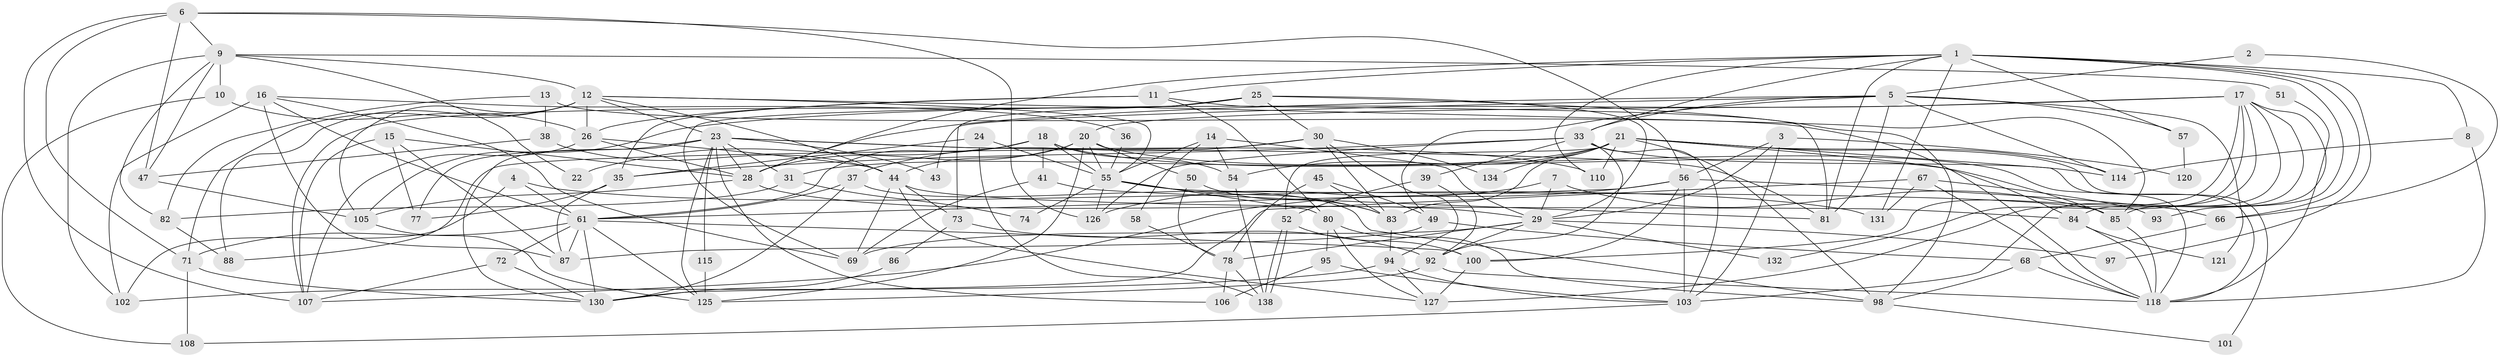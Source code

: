 // original degree distribution, {5: 0.16083916083916083, 2: 0.16783216783216784, 3: 0.3146853146853147, 4: 0.16783216783216784, 7: 0.055944055944055944, 8: 0.027972027972027972, 6: 0.1048951048951049}
// Generated by graph-tools (version 1.1) at 2025/11/02/27/25 16:11:19]
// undirected, 97 vertices, 232 edges
graph export_dot {
graph [start="1"]
  node [color=gray90,style=filled];
  1 [super="+76"];
  2;
  3 [super="+89"];
  4;
  5 [super="+40"];
  6 [super="+34"];
  7;
  8;
  9 [super="+65"];
  10;
  11 [super="+42"];
  12 [super="+113"];
  13;
  14;
  15 [super="+63"];
  16 [super="+124"];
  17 [super="+119"];
  18 [super="+19"];
  20 [super="+64"];
  21 [super="+27"];
  22;
  23 [super="+46"];
  24;
  25 [super="+135"];
  26 [super="+79"];
  28 [super="+90"];
  29 [super="+32"];
  30 [super="+99"];
  31 [super="+70"];
  33;
  35 [super="+60"];
  36;
  37 [super="+109"];
  38;
  39;
  41;
  43;
  44 [super="+53"];
  45;
  47 [super="+48"];
  49;
  50;
  51;
  52 [super="+59"];
  54;
  55 [super="+141"];
  56 [super="+62"];
  57;
  58;
  61 [super="+75"];
  66;
  67;
  68 [super="+123"];
  69;
  71 [super="+91"];
  72 [super="+96"];
  73 [super="+137"];
  74;
  77;
  78 [super="+128"];
  80;
  81;
  82;
  83 [super="+139"];
  84 [super="+104"];
  85 [super="+112"];
  86;
  87;
  88;
  92 [super="+143"];
  93;
  94;
  95;
  97;
  98 [super="+136"];
  100 [super="+140"];
  101;
  102 [super="+122"];
  103 [super="+111"];
  105;
  106 [super="+117"];
  107 [super="+116"];
  108;
  110;
  114;
  115;
  118 [super="+133"];
  120;
  121;
  125 [super="+129"];
  126;
  127;
  130 [super="+142"];
  131;
  132;
  134;
  138;
  1 -- 57;
  1 -- 97;
  1 -- 131;
  1 -- 66;
  1 -- 33;
  1 -- 81;
  1 -- 8;
  1 -- 28;
  1 -- 93;
  1 -- 110;
  1 -- 11;
  2 -- 66;
  2 -- 5;
  3 -- 120 [weight=2];
  3 -- 29;
  3 -- 56;
  3 -- 103;
  4 -- 131;
  4 -- 102;
  4 -- 61;
  5 -- 81;
  5 -- 43;
  5 -- 114;
  5 -- 121;
  5 -- 33;
  5 -- 49;
  5 -- 57;
  5 -- 28;
  6 -- 107;
  6 -- 47;
  6 -- 9;
  6 -- 56;
  6 -- 126;
  6 -- 71;
  7 -- 126;
  7 -- 85;
  7 -- 29;
  8 -- 114;
  8 -- 118;
  9 -- 51 [weight=2];
  9 -- 22;
  9 -- 102;
  9 -- 82;
  9 -- 10;
  9 -- 12;
  9 -- 47;
  10 -- 108;
  10 -- 26;
  11 -- 80;
  11 -- 81;
  11 -- 35;
  11 -- 26 [weight=2];
  12 -- 88;
  12 -- 71;
  12 -- 105;
  12 -- 44;
  12 -- 23;
  12 -- 85;
  12 -- 55;
  12 -- 26;
  13 -- 38;
  13 -- 82;
  13 -- 118;
  14 -- 54;
  14 -- 58;
  14 -- 55;
  14 -- 29;
  15 -- 28;
  15 -- 107;
  15 -- 77;
  15 -- 87;
  16 -- 87 [weight=2];
  16 -- 36;
  16 -- 69;
  16 -- 102;
  16 -- 61;
  17 -- 105;
  17 -- 84;
  17 -- 127;
  17 -- 132;
  17 -- 85;
  17 -- 20;
  17 -- 103;
  17 -- 100;
  18 -- 41;
  18 -- 55;
  18 -- 85;
  18 -- 61;
  18 -- 54;
  18 -- 22;
  20 -- 28;
  20 -- 44;
  20 -- 50;
  20 -- 118;
  20 -- 125;
  20 -- 55;
  21 -- 83;
  21 -- 54;
  21 -- 84;
  21 -- 98;
  21 -- 101;
  21 -- 134;
  21 -- 114;
  21 -- 118;
  21 -- 110;
  21 -- 31;
  21 -- 52;
  23 -- 125;
  23 -- 28;
  23 -- 31;
  23 -- 43;
  23 -- 77;
  23 -- 106;
  23 -- 110;
  23 -- 81;
  23 -- 115;
  23 -- 130;
  24 -- 55;
  24 -- 138;
  24 -- 35;
  25 -- 29;
  25 -- 98;
  25 -- 69;
  25 -- 73;
  25 -- 107;
  25 -- 30;
  26 -- 28;
  26 -- 44;
  26 -- 107;
  28 -- 29;
  28 -- 105;
  29 -- 69;
  29 -- 92;
  29 -- 78;
  29 -- 97;
  29 -- 132;
  30 -- 37;
  30 -- 88;
  30 -- 83;
  30 -- 134;
  30 -- 94;
  31 -- 82;
  31 -- 74;
  33 -- 114;
  33 -- 39;
  33 -- 35;
  33 -- 126;
  33 -- 92;
  33 -- 103;
  35 -- 77;
  35 -- 87;
  36 -- 55;
  37 -- 61;
  37 -- 98;
  37 -- 130;
  38 -- 44;
  38 -- 47;
  39 -- 92;
  39 -- 52;
  41 -- 69;
  41 -- 81;
  44 -- 127;
  44 -- 69;
  44 -- 84;
  44 -- 73;
  45 -- 49;
  45 -- 83;
  45 -- 78;
  47 -- 105;
  49 -- 68;
  49 -- 87;
  50 -- 83;
  50 -- 78;
  51 -- 118;
  52 -- 100;
  52 -- 138;
  52 -- 138;
  54 -- 138;
  55 -- 74;
  55 -- 126;
  55 -- 80;
  55 -- 83;
  55 -- 85;
  56 -- 107;
  56 -- 61;
  56 -- 66;
  56 -- 103 [weight=2];
  56 -- 100;
  57 -- 120;
  58 -- 78;
  61 -- 125;
  61 -- 130;
  61 -- 87;
  61 -- 72;
  61 -- 100;
  61 -- 71;
  66 -- 68;
  67 -- 118;
  67 -- 93;
  67 -- 131;
  67 -- 130;
  68 -- 98;
  68 -- 118;
  71 -- 130;
  71 -- 108;
  72 -- 130;
  72 -- 107;
  73 -- 92;
  73 -- 86;
  78 -- 138;
  78 -- 106;
  80 -- 127;
  80 -- 95;
  80 -- 98;
  82 -- 88;
  83 -- 94;
  84 -- 121;
  84 -- 118;
  85 -- 118;
  86 -- 130;
  92 -- 125 [weight=2];
  92 -- 118;
  94 -- 127;
  94 -- 103;
  94 -- 102;
  95 -- 103;
  95 -- 106;
  98 -- 101;
  100 -- 127 [weight=2];
  103 -- 108;
  105 -- 125;
  115 -- 125;
}
